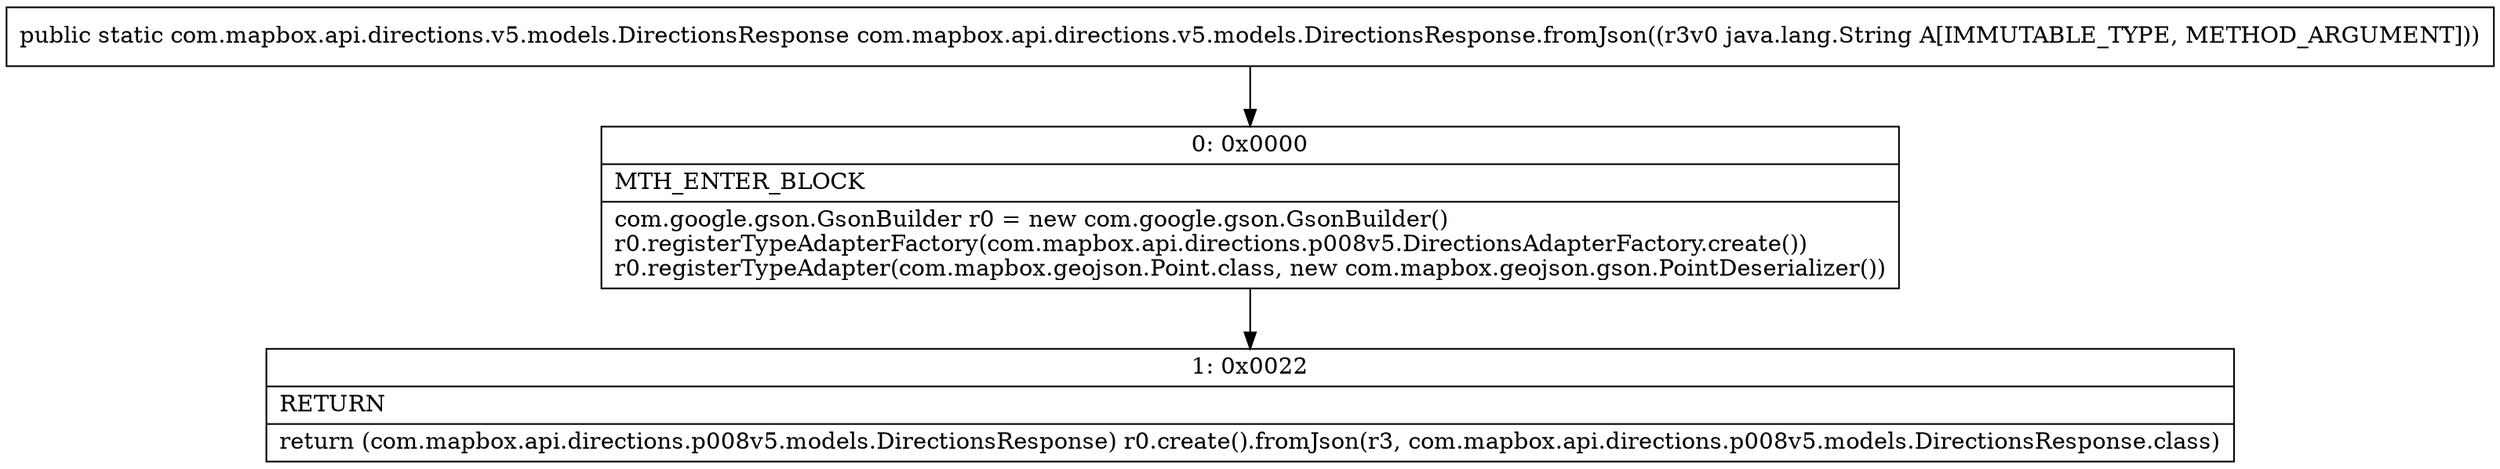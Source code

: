 digraph "CFG forcom.mapbox.api.directions.v5.models.DirectionsResponse.fromJson(Ljava\/lang\/String;)Lcom\/mapbox\/api\/directions\/v5\/models\/DirectionsResponse;" {
Node_0 [shape=record,label="{0\:\ 0x0000|MTH_ENTER_BLOCK\l|com.google.gson.GsonBuilder r0 = new com.google.gson.GsonBuilder()\lr0.registerTypeAdapterFactory(com.mapbox.api.directions.p008v5.DirectionsAdapterFactory.create())\lr0.registerTypeAdapter(com.mapbox.geojson.Point.class, new com.mapbox.geojson.gson.PointDeserializer())\l}"];
Node_1 [shape=record,label="{1\:\ 0x0022|RETURN\l|return (com.mapbox.api.directions.p008v5.models.DirectionsResponse) r0.create().fromJson(r3, com.mapbox.api.directions.p008v5.models.DirectionsResponse.class)\l}"];
MethodNode[shape=record,label="{public static com.mapbox.api.directions.v5.models.DirectionsResponse com.mapbox.api.directions.v5.models.DirectionsResponse.fromJson((r3v0 java.lang.String A[IMMUTABLE_TYPE, METHOD_ARGUMENT])) }"];
MethodNode -> Node_0;
Node_0 -> Node_1;
}

